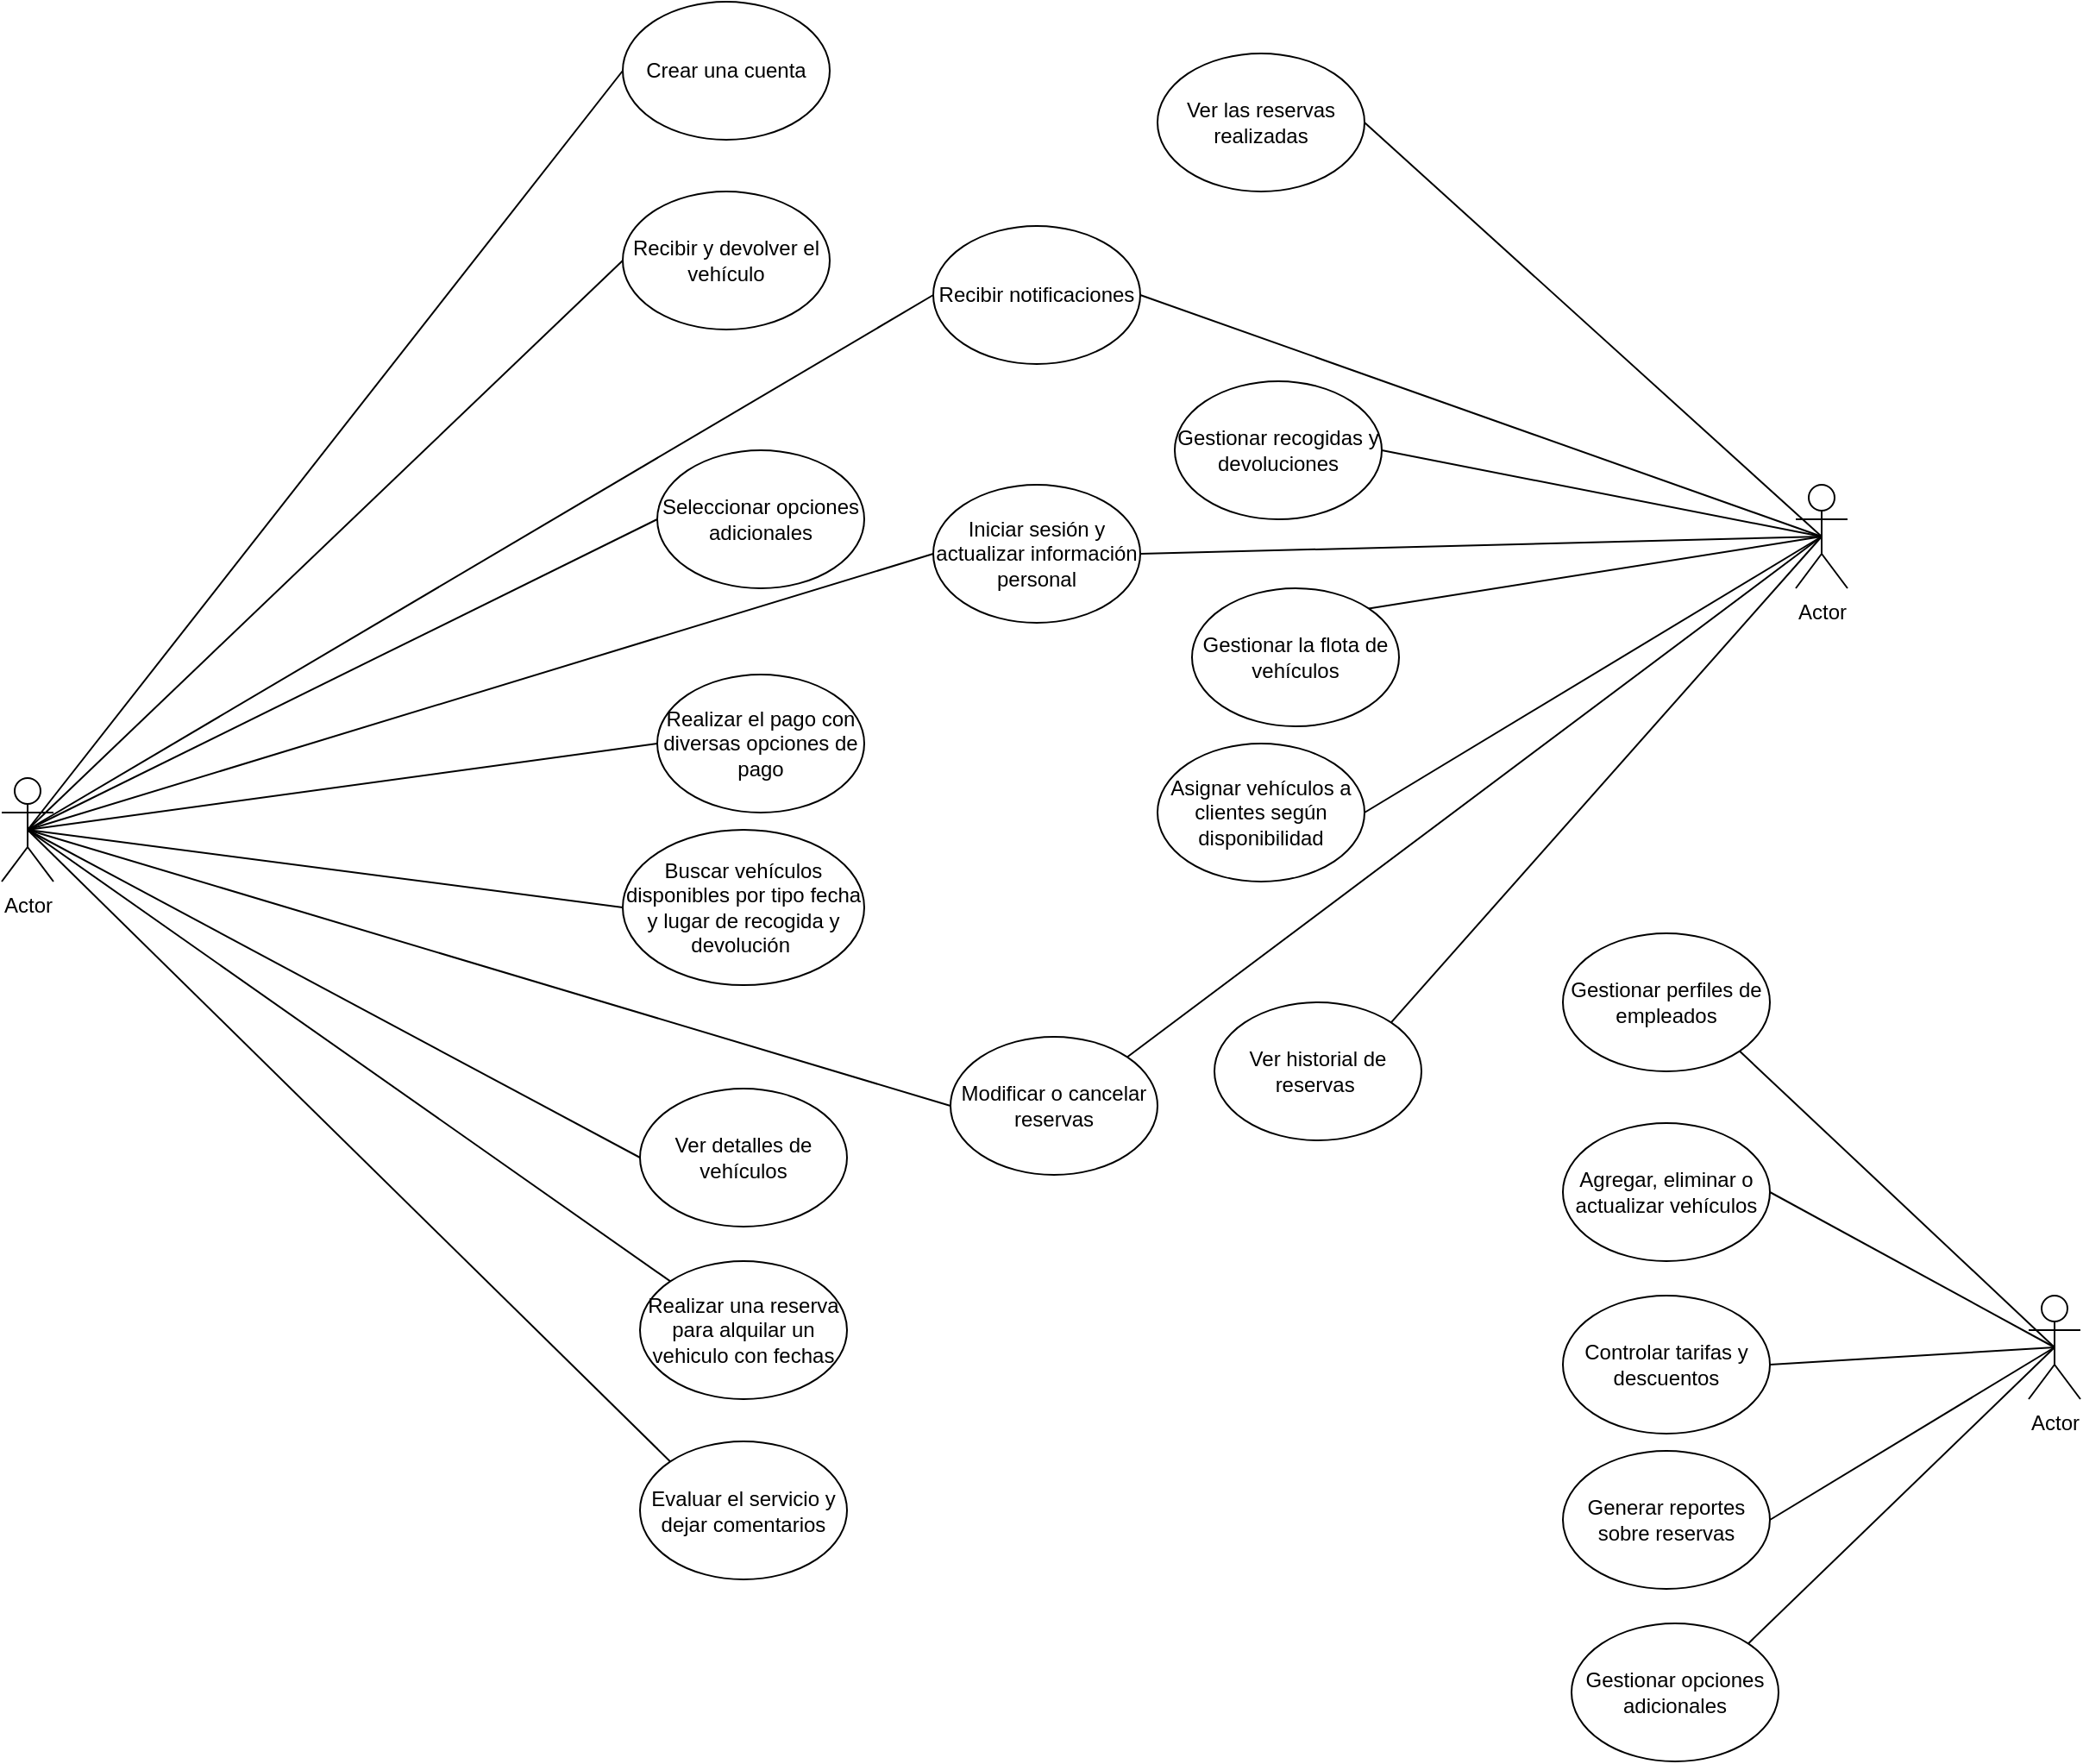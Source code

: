 <mxfile version="26.0.16">
  <diagram name="Página-1" id="7sfm6P7vLQWsBmhchRdq">
    <mxGraphModel dx="4539" dy="2781" grid="1" gridSize="10" guides="1" tooltips="1" connect="1" arrows="1" fold="1" page="1" pageScale="1" pageWidth="827" pageHeight="1169" math="0" shadow="0">
      <root>
        <mxCell id="0" />
        <mxCell id="1" parent="0" />
        <mxCell id="HMmsbIX-0MEVng9nuf__-1" value="Actor" style="shape=umlActor;verticalLabelPosition=bottom;verticalAlign=top;html=1;outlineConnect=0;" vertex="1" parent="1">
          <mxGeometry x="-290" y="160" width="30" height="60" as="geometry" />
        </mxCell>
        <mxCell id="HMmsbIX-0MEVng9nuf__-2" value="Actor" style="shape=umlActor;verticalLabelPosition=bottom;verticalAlign=top;html=1;outlineConnect=0;" vertex="1" parent="1">
          <mxGeometry x="750" y="-10" width="30" height="60" as="geometry" />
        </mxCell>
        <mxCell id="HMmsbIX-0MEVng9nuf__-3" value="Actor" style="shape=umlActor;verticalLabelPosition=bottom;verticalAlign=top;html=1;outlineConnect=0;" vertex="1" parent="1">
          <mxGeometry x="885" y="460" width="30" height="60" as="geometry" />
        </mxCell>
        <mxCell id="HMmsbIX-0MEVng9nuf__-4" value="Crear una cuenta" style="ellipse;whiteSpace=wrap;html=1;" vertex="1" parent="1">
          <mxGeometry x="70" y="-290" width="120" height="80" as="geometry" />
        </mxCell>
        <mxCell id="HMmsbIX-0MEVng9nuf__-5" value="Iniciar sesión y actualizar información personal" style="ellipse;whiteSpace=wrap;html=1;" vertex="1" parent="1">
          <mxGeometry x="250" y="-10" width="120" height="80" as="geometry" />
        </mxCell>
        <mxCell id="HMmsbIX-0MEVng9nuf__-6" value="Buscar vehículos disponibles por tipo fecha y lugar de recogida y devolución&amp;nbsp;" style="ellipse;whiteSpace=wrap;html=1;" vertex="1" parent="1">
          <mxGeometry x="70" y="190" width="140" height="90" as="geometry" />
        </mxCell>
        <mxCell id="HMmsbIX-0MEVng9nuf__-7" value="Ver detalles de vehículos" style="ellipse;whiteSpace=wrap;html=1;" vertex="1" parent="1">
          <mxGeometry x="80" y="340" width="120" height="80" as="geometry" />
        </mxCell>
        <mxCell id="HMmsbIX-0MEVng9nuf__-8" value="Recibir notificaciones" style="ellipse;whiteSpace=wrap;html=1;" vertex="1" parent="1">
          <mxGeometry x="250" y="-160" width="120" height="80" as="geometry" />
        </mxCell>
        <mxCell id="HMmsbIX-0MEVng9nuf__-9" value="Realizar el pago con diversas opciones de pago" style="ellipse;whiteSpace=wrap;html=1;" vertex="1" parent="1">
          <mxGeometry x="90" y="100" width="120" height="80" as="geometry" />
        </mxCell>
        <mxCell id="HMmsbIX-0MEVng9nuf__-10" value="Seleccionar opciones adicionales" style="ellipse;whiteSpace=wrap;html=1;" vertex="1" parent="1">
          <mxGeometry x="90" y="-30" width="120" height="80" as="geometry" />
        </mxCell>
        <mxCell id="HMmsbIX-0MEVng9nuf__-11" value="Realizar una reserva para alquilar un vehiculo con fechas" style="ellipse;whiteSpace=wrap;html=1;" vertex="1" parent="1">
          <mxGeometry x="80" y="440" width="120" height="80" as="geometry" />
        </mxCell>
        <mxCell id="HMmsbIX-0MEVng9nuf__-12" value="Modificar o cancelar reservas" style="ellipse;whiteSpace=wrap;html=1;" vertex="1" parent="1">
          <mxGeometry x="260" y="310" width="120" height="80" as="geometry" />
        </mxCell>
        <mxCell id="HMmsbIX-0MEVng9nuf__-13" value="Recibir y devolver el vehículo" style="ellipse;whiteSpace=wrap;html=1;" vertex="1" parent="1">
          <mxGeometry x="70" y="-180" width="120" height="80" as="geometry" />
        </mxCell>
        <mxCell id="HMmsbIX-0MEVng9nuf__-14" value="Evaluar el servicio y dejar comentarios" style="ellipse;whiteSpace=wrap;html=1;" vertex="1" parent="1">
          <mxGeometry x="80" y="544.5" width="120" height="80" as="geometry" />
        </mxCell>
        <mxCell id="HMmsbIX-0MEVng9nuf__-15" value="Ver las reservas realizadas" style="ellipse;whiteSpace=wrap;html=1;" vertex="1" parent="1">
          <mxGeometry x="380" y="-260" width="120" height="80" as="geometry" />
        </mxCell>
        <mxCell id="HMmsbIX-0MEVng9nuf__-16" value="Gestionar recogidas y devoluciones" style="ellipse;whiteSpace=wrap;html=1;" vertex="1" parent="1">
          <mxGeometry x="390" y="-70" width="120" height="80" as="geometry" />
        </mxCell>
        <mxCell id="HMmsbIX-0MEVng9nuf__-17" value="Gestionar la flota de vehículos" style="ellipse;whiteSpace=wrap;html=1;" vertex="1" parent="1">
          <mxGeometry x="400" y="50" width="120" height="80" as="geometry" />
        </mxCell>
        <mxCell id="HMmsbIX-0MEVng9nuf__-18" value="Asignar vehículos a clientes según disponibilidad" style="ellipse;whiteSpace=wrap;html=1;" vertex="1" parent="1">
          <mxGeometry x="380" y="140" width="120" height="80" as="geometry" />
        </mxCell>
        <mxCell id="HMmsbIX-0MEVng9nuf__-19" value="Ver historial de reservas&amp;nbsp;" style="ellipse;whiteSpace=wrap;html=1;" vertex="1" parent="1">
          <mxGeometry x="413" y="290" width="120" height="80" as="geometry" />
        </mxCell>
        <mxCell id="HMmsbIX-0MEVng9nuf__-20" value="Gestionar perfiles de empleados" style="ellipse;whiteSpace=wrap;html=1;" vertex="1" parent="1">
          <mxGeometry x="615" y="250" width="120" height="80" as="geometry" />
        </mxCell>
        <mxCell id="HMmsbIX-0MEVng9nuf__-21" value="Agregar, eliminar o actualizar vehículos" style="ellipse;whiteSpace=wrap;html=1;" vertex="1" parent="1">
          <mxGeometry x="615" y="360" width="120" height="80" as="geometry" />
        </mxCell>
        <mxCell id="HMmsbIX-0MEVng9nuf__-22" value="Controlar tarifas y descuentos" style="ellipse;whiteSpace=wrap;html=1;" vertex="1" parent="1">
          <mxGeometry x="615" y="460" width="120" height="80" as="geometry" />
        </mxCell>
        <mxCell id="HMmsbIX-0MEVng9nuf__-23" value="Generar reportes sobre reservas" style="ellipse;whiteSpace=wrap;html=1;" vertex="1" parent="1">
          <mxGeometry x="615" y="550" width="120" height="80" as="geometry" />
        </mxCell>
        <mxCell id="HMmsbIX-0MEVng9nuf__-24" value="Gestionar opciones adicionales" style="ellipse;whiteSpace=wrap;html=1;" vertex="1" parent="1">
          <mxGeometry x="620" y="650" width="120" height="80" as="geometry" />
        </mxCell>
        <mxCell id="HMmsbIX-0MEVng9nuf__-25" value="" style="endArrow=none;html=1;rounded=0;entryX=0;entryY=0.5;entryDx=0;entryDy=0;exitX=0.5;exitY=0.5;exitDx=0;exitDy=0;exitPerimeter=0;" edge="1" parent="1" source="HMmsbIX-0MEVng9nuf__-1" target="HMmsbIX-0MEVng9nuf__-4">
          <mxGeometry width="50" height="50" relative="1" as="geometry">
            <mxPoint x="150" y="240" as="sourcePoint" />
            <mxPoint x="200" y="190" as="targetPoint" />
          </mxGeometry>
        </mxCell>
        <mxCell id="HMmsbIX-0MEVng9nuf__-26" value="" style="endArrow=none;html=1;rounded=0;entryX=0;entryY=0.5;entryDx=0;entryDy=0;exitX=0.5;exitY=0.5;exitDx=0;exitDy=0;exitPerimeter=0;" edge="1" parent="1" source="HMmsbIX-0MEVng9nuf__-1" target="HMmsbIX-0MEVng9nuf__-10">
          <mxGeometry width="50" height="50" relative="1" as="geometry">
            <mxPoint x="150" y="240" as="sourcePoint" />
            <mxPoint x="200" y="190" as="targetPoint" />
          </mxGeometry>
        </mxCell>
        <mxCell id="HMmsbIX-0MEVng9nuf__-27" value="" style="endArrow=none;html=1;rounded=0;entryX=0.5;entryY=0.5;entryDx=0;entryDy=0;entryPerimeter=0;exitX=0;exitY=0.5;exitDx=0;exitDy=0;" edge="1" parent="1" source="HMmsbIX-0MEVng9nuf__-6" target="HMmsbIX-0MEVng9nuf__-1">
          <mxGeometry width="50" height="50" relative="1" as="geometry">
            <mxPoint x="150" y="240" as="sourcePoint" />
            <mxPoint x="200" y="190" as="targetPoint" />
          </mxGeometry>
        </mxCell>
        <mxCell id="HMmsbIX-0MEVng9nuf__-28" value="" style="endArrow=none;html=1;rounded=0;entryX=0.5;entryY=0.5;entryDx=0;entryDy=0;entryPerimeter=0;exitX=0;exitY=0.5;exitDx=0;exitDy=0;" edge="1" parent="1" source="HMmsbIX-0MEVng9nuf__-7" target="HMmsbIX-0MEVng9nuf__-1">
          <mxGeometry width="50" height="50" relative="1" as="geometry">
            <mxPoint x="150" y="240" as="sourcePoint" />
            <mxPoint x="200" y="190" as="targetPoint" />
          </mxGeometry>
        </mxCell>
        <mxCell id="HMmsbIX-0MEVng9nuf__-29" value="" style="endArrow=none;html=1;rounded=0;entryX=0.5;entryY=0.5;entryDx=0;entryDy=0;entryPerimeter=0;exitX=0;exitY=0.5;exitDx=0;exitDy=0;" edge="1" parent="1" source="HMmsbIX-0MEVng9nuf__-9" target="HMmsbIX-0MEVng9nuf__-1">
          <mxGeometry width="50" height="50" relative="1" as="geometry">
            <mxPoint x="150" y="240" as="sourcePoint" />
            <mxPoint x="200" y="190" as="targetPoint" />
          </mxGeometry>
        </mxCell>
        <mxCell id="HMmsbIX-0MEVng9nuf__-30" value="" style="endArrow=none;html=1;rounded=0;entryX=0.5;entryY=0.5;entryDx=0;entryDy=0;entryPerimeter=0;exitX=0;exitY=0;exitDx=0;exitDy=0;" edge="1" parent="1" source="HMmsbIX-0MEVng9nuf__-11" target="HMmsbIX-0MEVng9nuf__-1">
          <mxGeometry width="50" height="50" relative="1" as="geometry">
            <mxPoint x="150" y="240" as="sourcePoint" />
            <mxPoint x="200" y="190" as="targetPoint" />
          </mxGeometry>
        </mxCell>
        <mxCell id="HMmsbIX-0MEVng9nuf__-32" value="" style="endArrow=none;html=1;rounded=0;entryX=0;entryY=0.5;entryDx=0;entryDy=0;exitX=0.5;exitY=0.5;exitDx=0;exitDy=0;exitPerimeter=0;" edge="1" parent="1" source="HMmsbIX-0MEVng9nuf__-1" target="HMmsbIX-0MEVng9nuf__-13">
          <mxGeometry width="50" height="50" relative="1" as="geometry">
            <mxPoint x="150" y="230" as="sourcePoint" />
            <mxPoint x="200" y="180" as="targetPoint" />
          </mxGeometry>
        </mxCell>
        <mxCell id="HMmsbIX-0MEVng9nuf__-33" value="" style="endArrow=none;html=1;rounded=0;entryX=0.5;entryY=0.5;entryDx=0;entryDy=0;entryPerimeter=0;exitX=1;exitY=0.5;exitDx=0;exitDy=0;" edge="1" parent="1" source="HMmsbIX-0MEVng9nuf__-15" target="HMmsbIX-0MEVng9nuf__-2">
          <mxGeometry width="50" height="50" relative="1" as="geometry">
            <mxPoint x="540" y="200" as="sourcePoint" />
            <mxPoint x="590" y="150" as="targetPoint" />
          </mxGeometry>
        </mxCell>
        <mxCell id="HMmsbIX-0MEVng9nuf__-34" value="" style="endArrow=none;html=1;rounded=0;entryX=0.5;entryY=0.5;entryDx=0;entryDy=0;entryPerimeter=0;exitX=1;exitY=0.5;exitDx=0;exitDy=0;" edge="1" parent="1" source="HMmsbIX-0MEVng9nuf__-16" target="HMmsbIX-0MEVng9nuf__-2">
          <mxGeometry width="50" height="50" relative="1" as="geometry">
            <mxPoint x="540" y="200" as="sourcePoint" />
            <mxPoint x="590" y="150" as="targetPoint" />
          </mxGeometry>
        </mxCell>
        <mxCell id="HMmsbIX-0MEVng9nuf__-35" value="" style="endArrow=none;html=1;rounded=0;entryX=0.5;entryY=0.5;entryDx=0;entryDy=0;entryPerimeter=0;exitX=1;exitY=0.5;exitDx=0;exitDy=0;" edge="1" parent="1" source="HMmsbIX-0MEVng9nuf__-8" target="HMmsbIX-0MEVng9nuf__-2">
          <mxGeometry width="50" height="50" relative="1" as="geometry">
            <mxPoint x="540" y="200" as="sourcePoint" />
            <mxPoint x="590" y="150" as="targetPoint" />
          </mxGeometry>
        </mxCell>
        <mxCell id="HMmsbIX-0MEVng9nuf__-36" value="" style="endArrow=none;html=1;rounded=0;entryX=0.5;entryY=0.5;entryDx=0;entryDy=0;entryPerimeter=0;exitX=1;exitY=0.5;exitDx=0;exitDy=0;" edge="1" parent="1" source="HMmsbIX-0MEVng9nuf__-5" target="HMmsbIX-0MEVng9nuf__-2">
          <mxGeometry width="50" height="50" relative="1" as="geometry">
            <mxPoint x="540" y="200" as="sourcePoint" />
            <mxPoint x="590" y="150" as="targetPoint" />
          </mxGeometry>
        </mxCell>
        <mxCell id="HMmsbIX-0MEVng9nuf__-37" value="" style="endArrow=none;html=1;rounded=0;entryX=0.5;entryY=0.5;entryDx=0;entryDy=0;entryPerimeter=0;exitX=1;exitY=0;exitDx=0;exitDy=0;" edge="1" parent="1" source="HMmsbIX-0MEVng9nuf__-17" target="HMmsbIX-0MEVng9nuf__-2">
          <mxGeometry width="50" height="50" relative="1" as="geometry">
            <mxPoint x="540" y="200" as="sourcePoint" />
            <mxPoint x="590" y="150" as="targetPoint" />
          </mxGeometry>
        </mxCell>
        <mxCell id="HMmsbIX-0MEVng9nuf__-38" value="" style="endArrow=none;html=1;rounded=0;entryX=0.5;entryY=0.5;entryDx=0;entryDy=0;entryPerimeter=0;exitX=1;exitY=0.5;exitDx=0;exitDy=0;" edge="1" parent="1" source="HMmsbIX-0MEVng9nuf__-18" target="HMmsbIX-0MEVng9nuf__-2">
          <mxGeometry width="50" height="50" relative="1" as="geometry">
            <mxPoint x="540" y="200" as="sourcePoint" />
            <mxPoint x="590" y="150" as="targetPoint" />
          </mxGeometry>
        </mxCell>
        <mxCell id="HMmsbIX-0MEVng9nuf__-40" value="" style="endArrow=none;html=1;rounded=0;entryX=0.5;entryY=0.5;entryDx=0;entryDy=0;entryPerimeter=0;exitX=1;exitY=0;exitDx=0;exitDy=0;" edge="1" parent="1" source="HMmsbIX-0MEVng9nuf__-12" target="HMmsbIX-0MEVng9nuf__-2">
          <mxGeometry width="50" height="50" relative="1" as="geometry">
            <mxPoint x="540" y="200" as="sourcePoint" />
            <mxPoint x="590" y="150" as="targetPoint" />
          </mxGeometry>
        </mxCell>
        <mxCell id="HMmsbIX-0MEVng9nuf__-41" value="" style="endArrow=none;html=1;rounded=0;entryX=0.5;entryY=0.5;entryDx=0;entryDy=0;entryPerimeter=0;exitX=1;exitY=0;exitDx=0;exitDy=0;" edge="1" parent="1" source="HMmsbIX-0MEVng9nuf__-19" target="HMmsbIX-0MEVng9nuf__-2">
          <mxGeometry width="50" height="50" relative="1" as="geometry">
            <mxPoint x="490" y="270" as="sourcePoint" />
            <mxPoint x="540" y="220" as="targetPoint" />
          </mxGeometry>
        </mxCell>
        <mxCell id="HMmsbIX-0MEVng9nuf__-42" value="" style="endArrow=none;html=1;rounded=0;entryX=0;entryY=0.5;entryDx=0;entryDy=0;exitX=0.5;exitY=0.5;exitDx=0;exitDy=0;exitPerimeter=0;" edge="1" parent="1" source="HMmsbIX-0MEVng9nuf__-1" target="HMmsbIX-0MEVng9nuf__-8">
          <mxGeometry width="50" height="50" relative="1" as="geometry">
            <mxPoint x="170" y="270" as="sourcePoint" />
            <mxPoint x="220" y="220" as="targetPoint" />
          </mxGeometry>
        </mxCell>
        <mxCell id="HMmsbIX-0MEVng9nuf__-43" value="" style="endArrow=none;html=1;rounded=0;entryX=0;entryY=0.5;entryDx=0;entryDy=0;exitX=0.5;exitY=0.5;exitDx=0;exitDy=0;exitPerimeter=0;" edge="1" parent="1" source="HMmsbIX-0MEVng9nuf__-1" target="HMmsbIX-0MEVng9nuf__-5">
          <mxGeometry width="50" height="50" relative="1" as="geometry">
            <mxPoint x="170" y="270" as="sourcePoint" />
            <mxPoint x="220" y="220" as="targetPoint" />
          </mxGeometry>
        </mxCell>
        <mxCell id="HMmsbIX-0MEVng9nuf__-44" value="" style="endArrow=none;html=1;rounded=0;entryX=0;entryY=0.5;entryDx=0;entryDy=0;exitX=0.5;exitY=0.5;exitDx=0;exitDy=0;exitPerimeter=0;" edge="1" parent="1" source="HMmsbIX-0MEVng9nuf__-1" target="HMmsbIX-0MEVng9nuf__-12">
          <mxGeometry width="50" height="50" relative="1" as="geometry">
            <mxPoint x="130" y="270" as="sourcePoint" />
            <mxPoint x="180" y="220" as="targetPoint" />
          </mxGeometry>
        </mxCell>
        <mxCell id="HMmsbIX-0MEVng9nuf__-46" value="" style="endArrow=none;html=1;rounded=0;exitX=0;exitY=0;exitDx=0;exitDy=0;entryX=0.5;entryY=0.5;entryDx=0;entryDy=0;entryPerimeter=0;" edge="1" parent="1" source="HMmsbIX-0MEVng9nuf__-14" target="HMmsbIX-0MEVng9nuf__-1">
          <mxGeometry width="50" height="50" relative="1" as="geometry">
            <mxPoint x="370" y="500" as="sourcePoint" />
            <mxPoint x="-230" y="360" as="targetPoint" />
          </mxGeometry>
        </mxCell>
        <mxCell id="HMmsbIX-0MEVng9nuf__-47" value="" style="endArrow=none;html=1;rounded=0;entryX=1;entryY=1;entryDx=0;entryDy=0;exitX=0.5;exitY=0.5;exitDx=0;exitDy=0;exitPerimeter=0;" edge="1" parent="1" source="HMmsbIX-0MEVng9nuf__-3" target="HMmsbIX-0MEVng9nuf__-20">
          <mxGeometry width="50" height="50" relative="1" as="geometry">
            <mxPoint x="865" y="590" as="sourcePoint" />
            <mxPoint x="915" y="540" as="targetPoint" />
          </mxGeometry>
        </mxCell>
        <mxCell id="HMmsbIX-0MEVng9nuf__-48" value="" style="endArrow=none;html=1;rounded=0;entryX=1;entryY=0.5;entryDx=0;entryDy=0;exitX=0.5;exitY=0.5;exitDx=0;exitDy=0;exitPerimeter=0;" edge="1" parent="1" source="HMmsbIX-0MEVng9nuf__-3" target="HMmsbIX-0MEVng9nuf__-21">
          <mxGeometry width="50" height="50" relative="1" as="geometry">
            <mxPoint x="865" y="590" as="sourcePoint" />
            <mxPoint x="915" y="540" as="targetPoint" />
          </mxGeometry>
        </mxCell>
        <mxCell id="HMmsbIX-0MEVng9nuf__-49" value="" style="endArrow=none;html=1;rounded=0;entryX=1;entryY=0.5;entryDx=0;entryDy=0;exitX=0.5;exitY=0.5;exitDx=0;exitDy=0;exitPerimeter=0;" edge="1" parent="1" source="HMmsbIX-0MEVng9nuf__-3" target="HMmsbIX-0MEVng9nuf__-22">
          <mxGeometry width="50" height="50" relative="1" as="geometry">
            <mxPoint x="865" y="590" as="sourcePoint" />
            <mxPoint x="915" y="540" as="targetPoint" />
          </mxGeometry>
        </mxCell>
        <mxCell id="HMmsbIX-0MEVng9nuf__-50" value="" style="endArrow=none;html=1;rounded=0;exitX=1;exitY=0.5;exitDx=0;exitDy=0;entryX=0.5;entryY=0.5;entryDx=0;entryDy=0;entryPerimeter=0;" edge="1" parent="1" source="HMmsbIX-0MEVng9nuf__-23" target="HMmsbIX-0MEVng9nuf__-3">
          <mxGeometry width="50" height="50" relative="1" as="geometry">
            <mxPoint x="865" y="590" as="sourcePoint" />
            <mxPoint x="915" y="540" as="targetPoint" />
          </mxGeometry>
        </mxCell>
        <mxCell id="HMmsbIX-0MEVng9nuf__-51" value="" style="endArrow=none;html=1;rounded=0;entryX=0.5;entryY=0.5;entryDx=0;entryDy=0;entryPerimeter=0;exitX=1;exitY=0;exitDx=0;exitDy=0;" edge="1" parent="1" source="HMmsbIX-0MEVng9nuf__-24" target="HMmsbIX-0MEVng9nuf__-3">
          <mxGeometry width="50" height="50" relative="1" as="geometry">
            <mxPoint x="865" y="590" as="sourcePoint" />
            <mxPoint x="915" y="540" as="targetPoint" />
          </mxGeometry>
        </mxCell>
      </root>
    </mxGraphModel>
  </diagram>
</mxfile>
